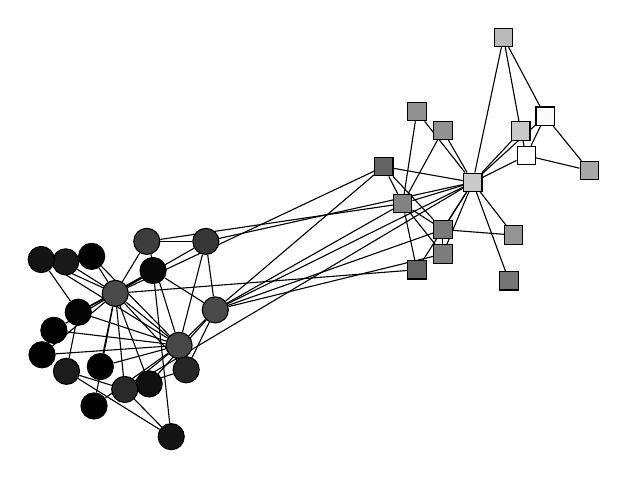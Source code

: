 \begin{tikzpicture}[scale=0.5]
  \begin{pgfonlayer}{nodelayer}
    \node [rectangle,fill=black!21,draw=black] (1) at (11.56, -4.28) {};
    \node [rectangle,fill=black!49,draw=black] (2) at (9.78, -4.82) {};
    \node [circle,fill=black!71,draw=black] (3) at (5.02, -7.52) {};
    \node [rectangle,fill=black!53,draw=black] (4) at (10.8, -5.48) {};
    \node [rectangle,fill=black!21,draw=black] (5) at (12.78, -2.98) {};
    \node [rectangle,fill=black!2,draw=black] (6) at (13.4, -2.6) {};
    \node [rectangle,fill=black!0,draw=black] (7) at (12.92, -3.6) {};
    \node [rectangle,fill=black!51,draw=black] (8) at (10.8, -6.1) {};
    \node [circle,fill=black!79,draw=black] (9) at (4.78, -5.78) {};
    \node [circle,fill=black!94,draw=black] (10) at (3.34, -9.4) {};
    \node [rectangle,fill=black!27,draw=black] (11) at (12.34, -0.6) {};
    \node [rectangle,fill=black!54,draw=black] (12) at (12.48, -6.78) {};
    \node [rectangle,fill=black!42,draw=black] (13) at (12.6, -5.62) {};
    \node [rectangle,fill=black!61,draw=black] (14) at (9.3, -3.88) {};
    \node [circle,fill=black!100,draw=black] (15) at (2.1, -8.96) {};
    \node [circle,fill=black!100,draw=black] (16) at (1.88, -6.16) {};
    \node [rectangle,fill=black!34,draw=black] (17) at (14.52, -3.98) {};
    \node [rectangle,fill=black!43,draw=black] (18) at (10.14, -2.48) {};
    \node [circle,fill=black!100,draw=black] (19) at (1.94, -9.96) {};
    \node [rectangle,fill=black!61,draw=black] (20) at (10.14, -6.5) {};
    \node [circle,fill=black!100,draw=black] (21) at (0.62, -8.66) {};
    \node [rectangle,fill=black!43,draw=black] (22) at (10.8, -2.96) {};
    \node [circle,fill=black!100,draw=black] (23) at (0.92, -8.04) {};
    \node [circle,fill=black!98,draw=black] (24) at (1.54, -7.58) {};
    \node [circle,fill=black!92,draw=black] (25) at (3.9, -10.74) {};
    \node [circle,fill=black!89,draw=black] (26) at (1.24, -9.08) {};
    \node [circle,fill=black!90,draw=black] (27) at (1.22, -6.3) {};
    \node [circle,fill=black!97,draw=black] (28) at (3.44, -6.52) {};
    \node [circle,fill=black!85,draw=black] (29) at (4.28, -9.04) {};
    \node [circle,fill=black!92,draw=black] (30) at (0.6, -6.24) {};
    \node [circle,fill=black!76,draw=black] (31) at (3.28, -5.78) {};
    \node [circle,fill=black!84,draw=black] (32) at (2.72, -9.54) {};
    \node [circle,fill=black!72,draw=black] (33) at (4.1, -8.42) {};
    \node [circle,fill=black!71,draw=black] (34) at (2.48, -7.1) {};
  \end{pgfonlayer}
  \begin{pgfonlayer}{edgelayer}
    \draw (2) to (1);
    \draw (3) to (1);
    \draw (3) to (2);
    \draw (4) to (1);
    \draw (4) to (2);
    \draw (4) to (3);
    \draw (5) to (1);
    \draw (6) to (1);
    \draw (7) to (1);
    \draw (7) to (5);
    \draw (7) to (6);
    \draw (8) to (1);
    \draw (8) to (2);
    \draw (8) to (3);
    \draw (8) to (4);
    \draw (9) to (1);
    \draw (9) to (3);
    \draw (10) to (3);
    \draw (11) to (1);
    \draw (11) to (5);
    \draw (11) to (6);
    \draw (12) to (1);
    \draw (13) to (1);
    \draw (13) to (4);
    \draw (14) to (1);
    \draw (14) to (2);
    \draw (14) to (3);
    \draw (14) to (4);
    \draw (17) to (6);
    \draw (17) to (7);
    \draw (18) to (1);
    \draw (18) to (2);
    \draw (20) to (1);
    \draw (20) to (2);
    \draw (22) to (1);
    \draw (22) to (2);
    \draw (26) to (24);
    \draw (26) to (25);
    \draw (28) to (3);
    \draw (28) to (24);
    \draw (28) to (25);
    \draw (29) to (3);
    \draw (30) to (24);
    \draw (30) to (27);
    \draw (31) to (2);
    \draw (31) to (9);
    \draw (32) to (1);
    \draw (32) to (25);
    \draw (32) to (26);
    \draw (32) to (29);
    \draw (33) to (3);
    \draw (33) to (9);
    \draw (33) to (15);
    \draw (33) to (16);
    \draw (33) to (19);
    \draw (33) to (21);
    \draw (33) to (23);
    \draw (33) to (24);
    \draw (33) to (30);
    \draw (33) to (31);
    \draw (33) to (32);
    \draw (34) to (9);
    \draw (34) to (10);
    \draw (34) to (14);
    \draw (34) to (15);
    \draw (34) to (16);
    \draw (34) to (19);
    \draw (34) to (20);
    \draw (34) to (21);
    \draw (34) to (23);
    \draw (34) to (24);
    \draw (34) to (27);
    \draw (34) to (28);
    \draw (34) to (29);
    \draw (34) to (30);
    \draw (34) to (31);
    \draw (34) to (32);
    \draw (34) to (33);
  \end{pgfonlayer}
\end{tikzpicture}
